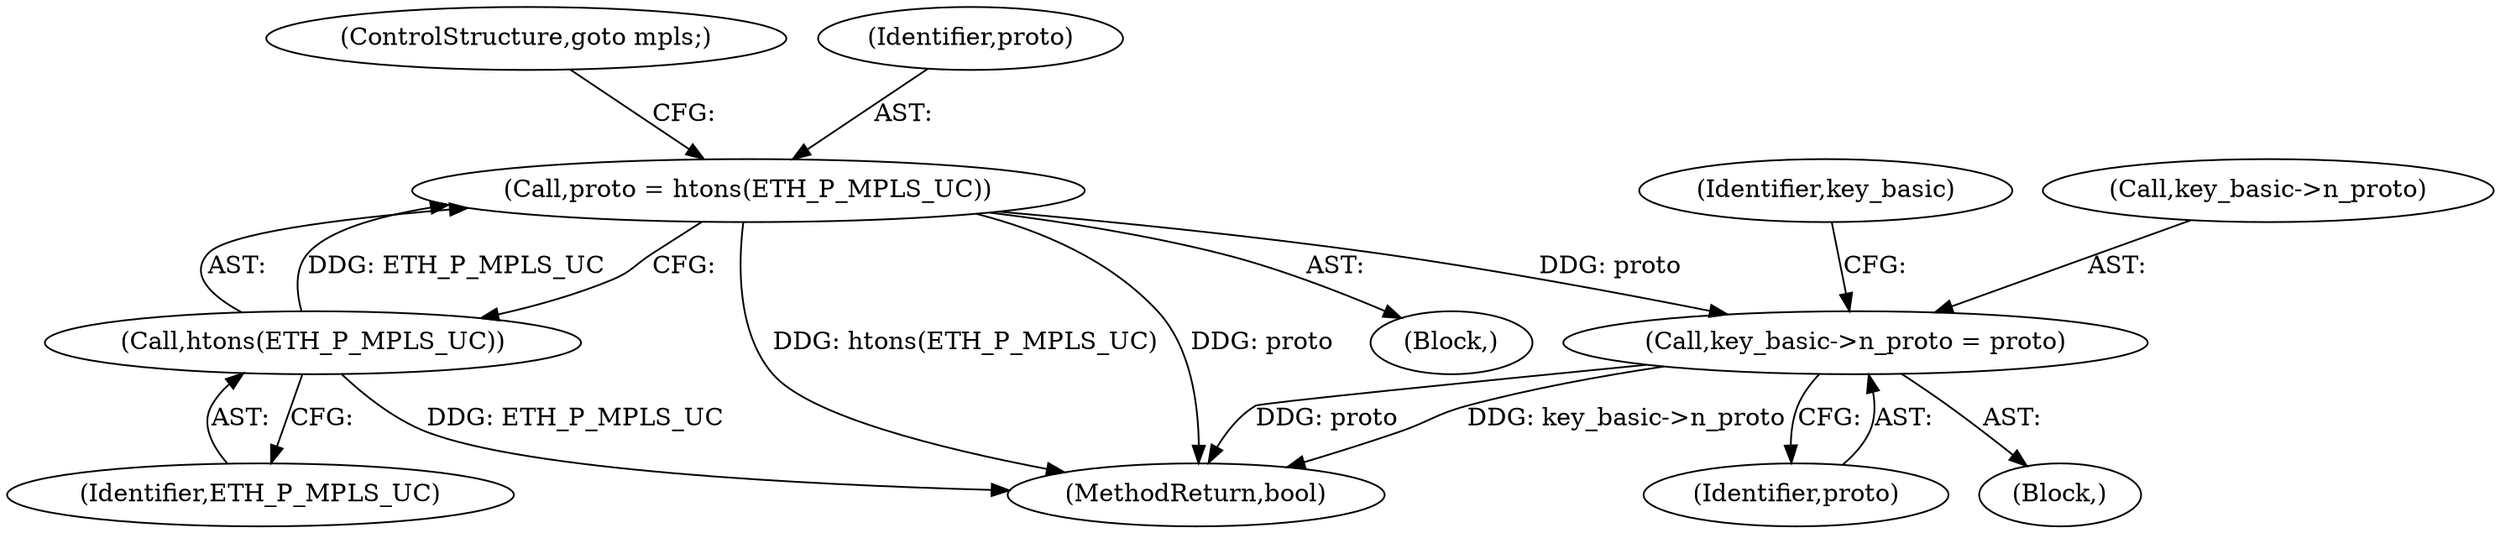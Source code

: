 digraph "0_linux_a6e544b0a88b53114bfa5a57e21b7be7a8dfc9d0@pointer" {
"1000538" [label="(Call,key_basic->n_proto = proto)"];
"1000765" [label="(Call,proto = htons(ETH_P_MPLS_UC))"];
"1000767" [label="(Call,htons(ETH_P_MPLS_UC))"];
"1000767" [label="(Call,htons(ETH_P_MPLS_UC))"];
"1000545" [label="(Identifier,key_basic)"];
"1000812" [label="(MethodReturn,bool)"];
"1000542" [label="(Identifier,proto)"];
"1000769" [label="(ControlStructure,goto mpls;)"];
"1000766" [label="(Identifier,proto)"];
"1000768" [label="(Identifier,ETH_P_MPLS_UC)"];
"1000765" [label="(Call,proto = htons(ETH_P_MPLS_UC))"];
"1000538" [label="(Call,key_basic->n_proto = proto)"];
"1000539" [label="(Call,key_basic->n_proto)"];
"1000514" [label="(Block,)"];
"1000574" [label="(Block,)"];
"1000538" -> "1000514"  [label="AST: "];
"1000538" -> "1000542"  [label="CFG: "];
"1000539" -> "1000538"  [label="AST: "];
"1000542" -> "1000538"  [label="AST: "];
"1000545" -> "1000538"  [label="CFG: "];
"1000538" -> "1000812"  [label="DDG: proto"];
"1000538" -> "1000812"  [label="DDG: key_basic->n_proto"];
"1000765" -> "1000538"  [label="DDG: proto"];
"1000765" -> "1000574"  [label="AST: "];
"1000765" -> "1000767"  [label="CFG: "];
"1000766" -> "1000765"  [label="AST: "];
"1000767" -> "1000765"  [label="AST: "];
"1000769" -> "1000765"  [label="CFG: "];
"1000765" -> "1000812"  [label="DDG: htons(ETH_P_MPLS_UC)"];
"1000765" -> "1000812"  [label="DDG: proto"];
"1000767" -> "1000765"  [label="DDG: ETH_P_MPLS_UC"];
"1000767" -> "1000768"  [label="CFG: "];
"1000768" -> "1000767"  [label="AST: "];
"1000767" -> "1000812"  [label="DDG: ETH_P_MPLS_UC"];
}
